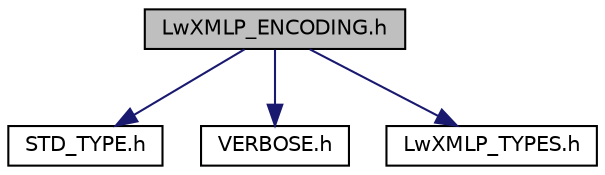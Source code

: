 digraph "LwXMLP_ENCODING.h"
{
 // LATEX_PDF_SIZE
  edge [fontname="Helvetica",fontsize="10",labelfontname="Helvetica",labelfontsize="10"];
  node [fontname="Helvetica",fontsize="10",shape=record];
  Node1 [label="LwXMLP_ENCODING.h",height=0.2,width=0.4,color="black", fillcolor="grey75", style="filled", fontcolor="black",tooltip="This header file contain all the global definitions for the LwXMLP_ENCODING."];
  Node1 -> Node2 [color="midnightblue",fontsize="10",style="solid",fontname="Helvetica"];
  Node2 [label="STD_TYPE.h",height=0.2,width=0.4,color="black", fillcolor="white", style="filled",URL="$_s_t_d___t_y_p_e_8h.html",tooltip="This file contains the redefinition for the standard types."];
  Node1 -> Node3 [color="midnightblue",fontsize="10",style="solid",fontname="Helvetica"];
  Node3 [label="VERBOSE.h",height=0.2,width=0.4,color="black", fillcolor="white", style="filled",URL="$_verbose_8h.html",tooltip="This is the header file which define the verbose function and the verbose levels."];
  Node1 -> Node4 [color="midnightblue",fontsize="10",style="solid",fontname="Helvetica"];
  Node4 [label="LwXMLP_TYPES.h",height=0.2,width=0.4,color="black", fillcolor="white", style="filled",URL="$_lw_x_m_l_p___t_y_p_e_s_8h.html",tooltip="This is the header file contain the global data types."];
}
